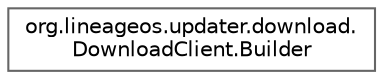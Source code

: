 digraph "Graphical Class Hierarchy"
{
 // LATEX_PDF_SIZE
  bgcolor="transparent";
  edge [fontname=Helvetica,fontsize=10,labelfontname=Helvetica,labelfontsize=10];
  node [fontname=Helvetica,fontsize=10,shape=box,height=0.2,width=0.4];
  rankdir="LR";
  Node0 [label="org.lineageos.updater.download.\lDownloadClient.Builder",height=0.2,width=0.4,color="grey40", fillcolor="white", style="filled",URL="$classorg_1_1lineageos_1_1updater_1_1download_1_1_download_client_1_1_builder.html",tooltip=" "];
}
